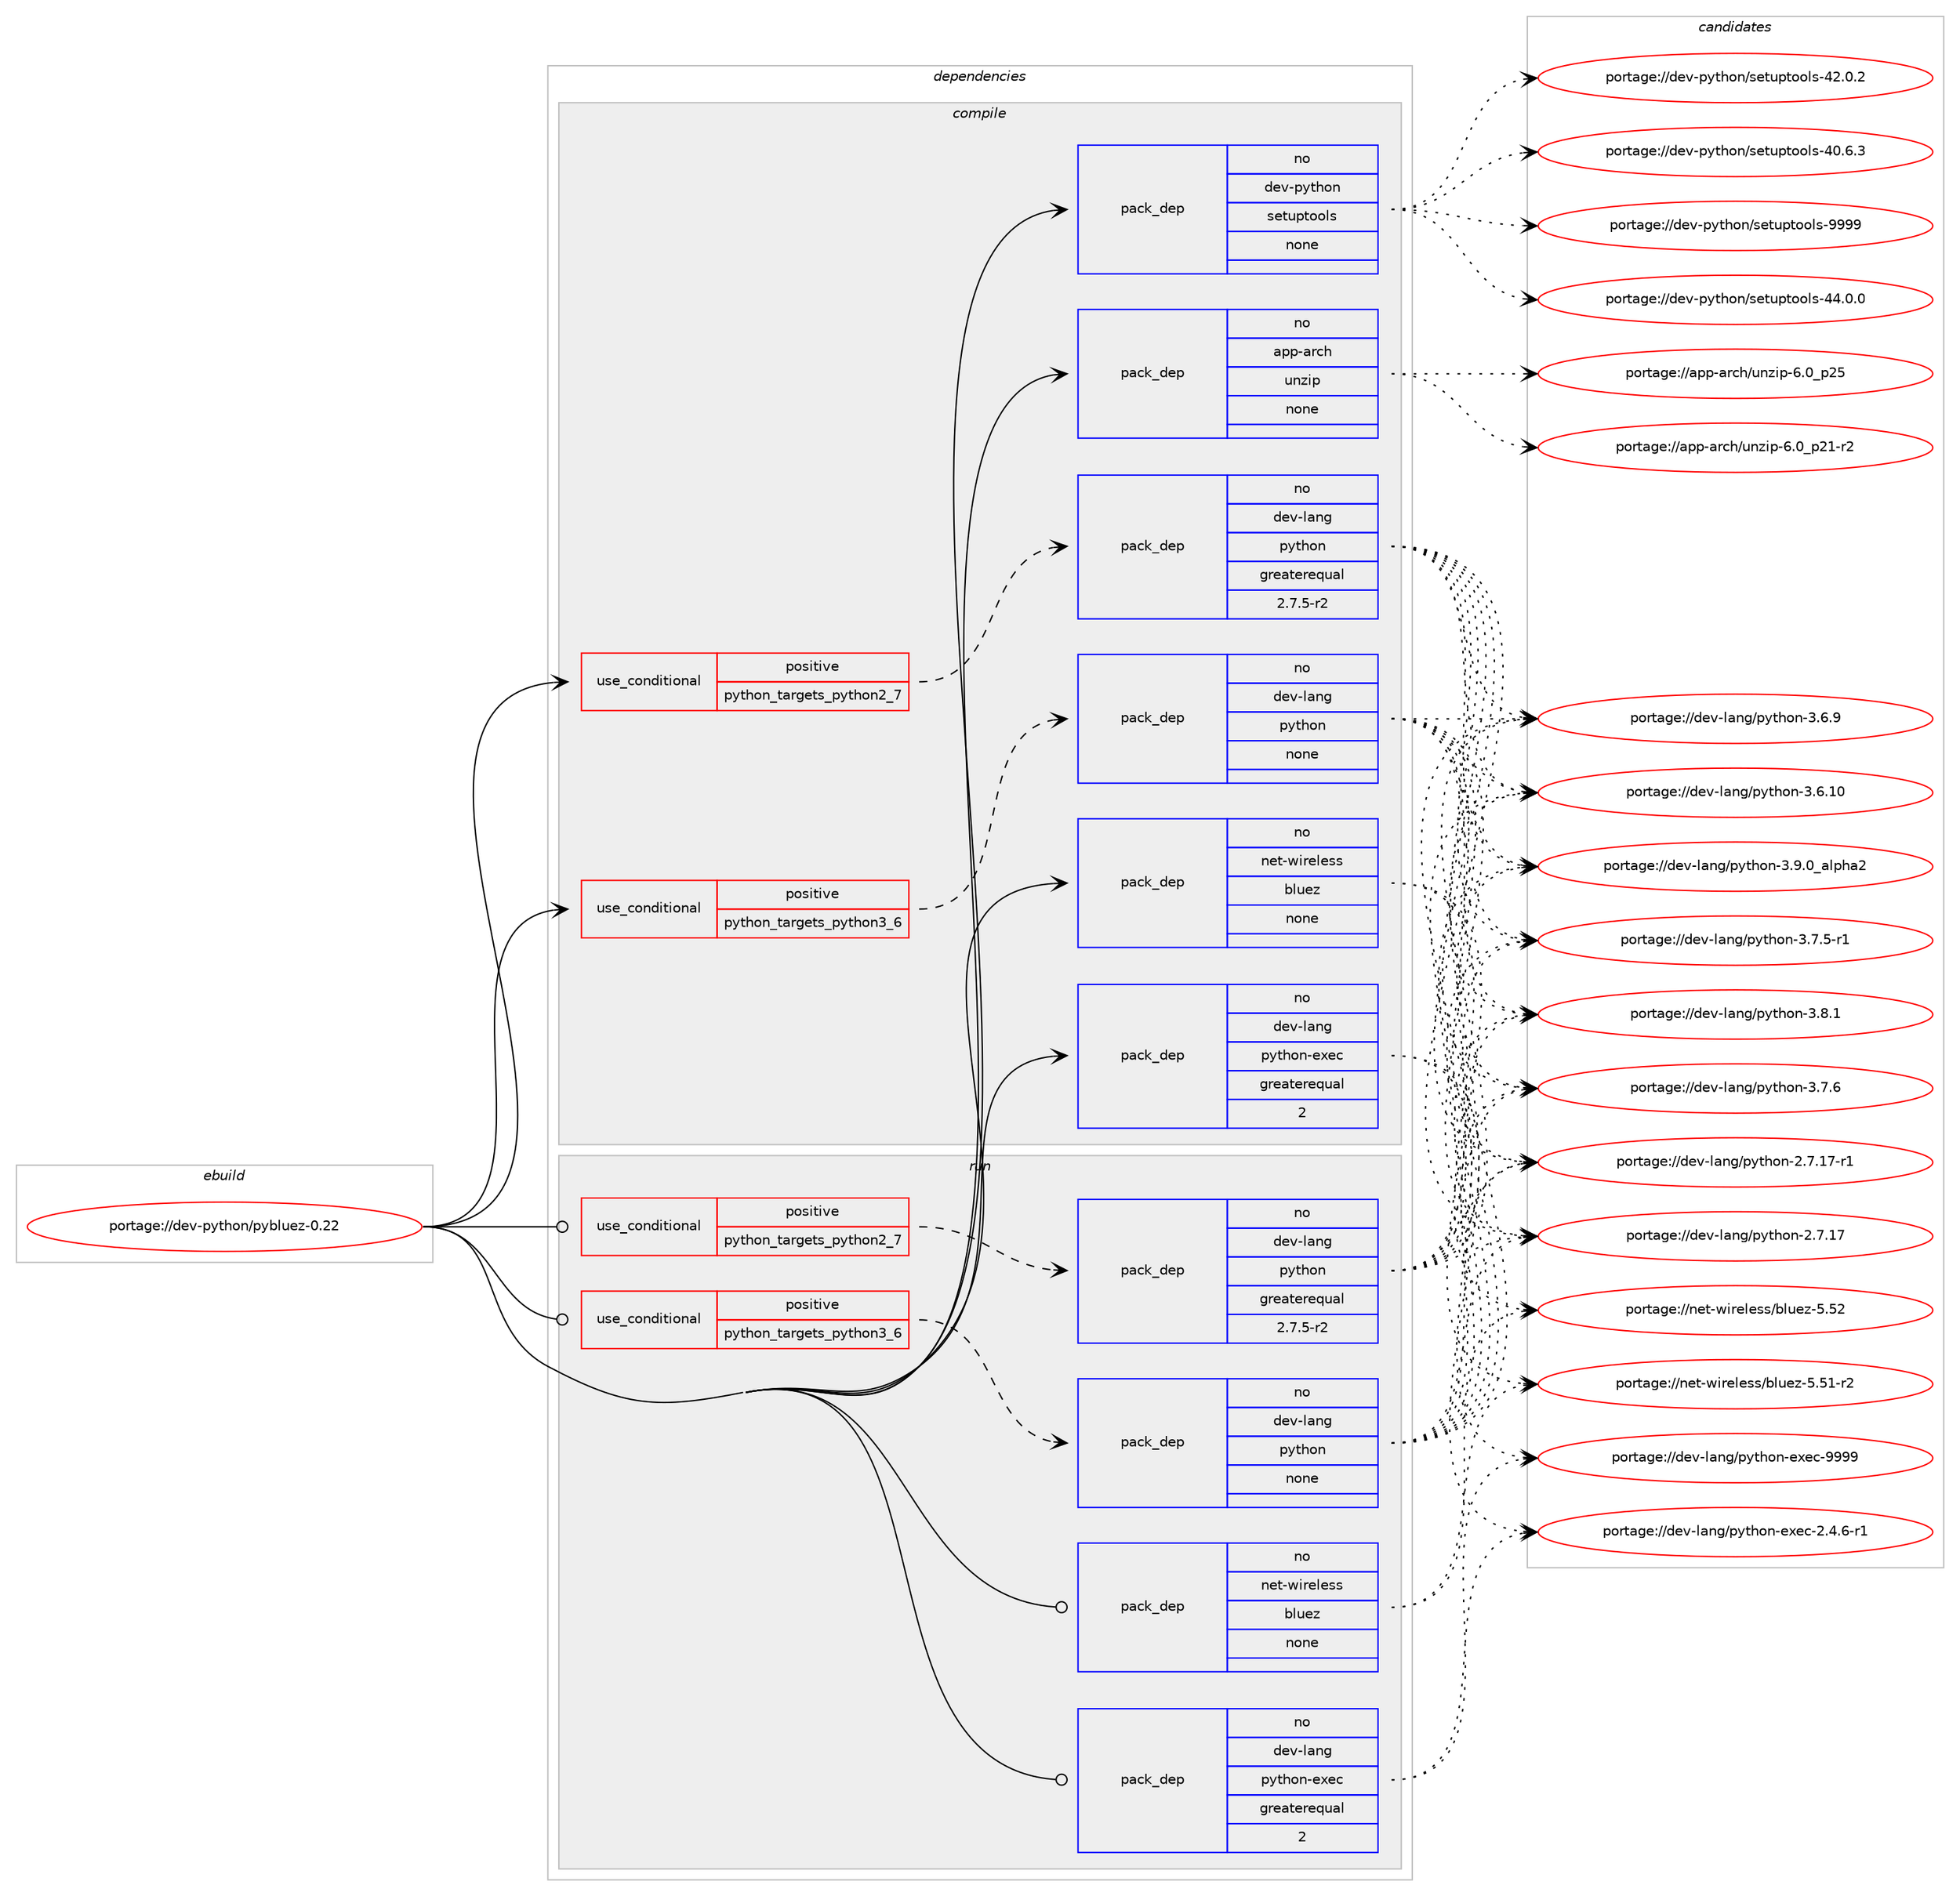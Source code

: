 digraph prolog {

# *************
# Graph options
# *************

newrank=true;
concentrate=true;
compound=true;
graph [rankdir=LR,fontname=Helvetica,fontsize=10,ranksep=1.5];#, ranksep=2.5, nodesep=0.2];
edge  [arrowhead=vee];
node  [fontname=Helvetica,fontsize=10];

# **********
# The ebuild
# **********

subgraph cluster_leftcol {
color=gray;
label=<<i>ebuild</i>>;
id [label="portage://dev-python/pybluez-0.22", color=red, width=4, href="../dev-python/pybluez-0.22.svg"];
}

# ****************
# The dependencies
# ****************

subgraph cluster_midcol {
color=gray;
label=<<i>dependencies</i>>;
subgraph cluster_compile {
fillcolor="#eeeeee";
style=filled;
label=<<i>compile</i>>;
subgraph cond109954 {
dependency439663 [label=<<TABLE BORDER="0" CELLBORDER="1" CELLSPACING="0" CELLPADDING="4"><TR><TD ROWSPAN="3" CELLPADDING="10">use_conditional</TD></TR><TR><TD>positive</TD></TR><TR><TD>python_targets_python2_7</TD></TR></TABLE>>, shape=none, color=red];
subgraph pack324771 {
dependency439664 [label=<<TABLE BORDER="0" CELLBORDER="1" CELLSPACING="0" CELLPADDING="4" WIDTH="220"><TR><TD ROWSPAN="6" CELLPADDING="30">pack_dep</TD></TR><TR><TD WIDTH="110">no</TD></TR><TR><TD>dev-lang</TD></TR><TR><TD>python</TD></TR><TR><TD>greaterequal</TD></TR><TR><TD>2.7.5-r2</TD></TR></TABLE>>, shape=none, color=blue];
}
dependency439663:e -> dependency439664:w [weight=20,style="dashed",arrowhead="vee"];
}
id:e -> dependency439663:w [weight=20,style="solid",arrowhead="vee"];
subgraph cond109955 {
dependency439665 [label=<<TABLE BORDER="0" CELLBORDER="1" CELLSPACING="0" CELLPADDING="4"><TR><TD ROWSPAN="3" CELLPADDING="10">use_conditional</TD></TR><TR><TD>positive</TD></TR><TR><TD>python_targets_python3_6</TD></TR></TABLE>>, shape=none, color=red];
subgraph pack324772 {
dependency439666 [label=<<TABLE BORDER="0" CELLBORDER="1" CELLSPACING="0" CELLPADDING="4" WIDTH="220"><TR><TD ROWSPAN="6" CELLPADDING="30">pack_dep</TD></TR><TR><TD WIDTH="110">no</TD></TR><TR><TD>dev-lang</TD></TR><TR><TD>python</TD></TR><TR><TD>none</TD></TR><TR><TD></TD></TR></TABLE>>, shape=none, color=blue];
}
dependency439665:e -> dependency439666:w [weight=20,style="dashed",arrowhead="vee"];
}
id:e -> dependency439665:w [weight=20,style="solid",arrowhead="vee"];
subgraph pack324773 {
dependency439667 [label=<<TABLE BORDER="0" CELLBORDER="1" CELLSPACING="0" CELLPADDING="4" WIDTH="220"><TR><TD ROWSPAN="6" CELLPADDING="30">pack_dep</TD></TR><TR><TD WIDTH="110">no</TD></TR><TR><TD>app-arch</TD></TR><TR><TD>unzip</TD></TR><TR><TD>none</TD></TR><TR><TD></TD></TR></TABLE>>, shape=none, color=blue];
}
id:e -> dependency439667:w [weight=20,style="solid",arrowhead="vee"];
subgraph pack324774 {
dependency439668 [label=<<TABLE BORDER="0" CELLBORDER="1" CELLSPACING="0" CELLPADDING="4" WIDTH="220"><TR><TD ROWSPAN="6" CELLPADDING="30">pack_dep</TD></TR><TR><TD WIDTH="110">no</TD></TR><TR><TD>dev-lang</TD></TR><TR><TD>python-exec</TD></TR><TR><TD>greaterequal</TD></TR><TR><TD>2</TD></TR></TABLE>>, shape=none, color=blue];
}
id:e -> dependency439668:w [weight=20,style="solid",arrowhead="vee"];
subgraph pack324775 {
dependency439669 [label=<<TABLE BORDER="0" CELLBORDER="1" CELLSPACING="0" CELLPADDING="4" WIDTH="220"><TR><TD ROWSPAN="6" CELLPADDING="30">pack_dep</TD></TR><TR><TD WIDTH="110">no</TD></TR><TR><TD>dev-python</TD></TR><TR><TD>setuptools</TD></TR><TR><TD>none</TD></TR><TR><TD></TD></TR></TABLE>>, shape=none, color=blue];
}
id:e -> dependency439669:w [weight=20,style="solid",arrowhead="vee"];
subgraph pack324776 {
dependency439670 [label=<<TABLE BORDER="0" CELLBORDER="1" CELLSPACING="0" CELLPADDING="4" WIDTH="220"><TR><TD ROWSPAN="6" CELLPADDING="30">pack_dep</TD></TR><TR><TD WIDTH="110">no</TD></TR><TR><TD>net-wireless</TD></TR><TR><TD>bluez</TD></TR><TR><TD>none</TD></TR><TR><TD></TD></TR></TABLE>>, shape=none, color=blue];
}
id:e -> dependency439670:w [weight=20,style="solid",arrowhead="vee"];
}
subgraph cluster_compileandrun {
fillcolor="#eeeeee";
style=filled;
label=<<i>compile and run</i>>;
}
subgraph cluster_run {
fillcolor="#eeeeee";
style=filled;
label=<<i>run</i>>;
subgraph cond109956 {
dependency439671 [label=<<TABLE BORDER="0" CELLBORDER="1" CELLSPACING="0" CELLPADDING="4"><TR><TD ROWSPAN="3" CELLPADDING="10">use_conditional</TD></TR><TR><TD>positive</TD></TR><TR><TD>python_targets_python2_7</TD></TR></TABLE>>, shape=none, color=red];
subgraph pack324777 {
dependency439672 [label=<<TABLE BORDER="0" CELLBORDER="1" CELLSPACING="0" CELLPADDING="4" WIDTH="220"><TR><TD ROWSPAN="6" CELLPADDING="30">pack_dep</TD></TR><TR><TD WIDTH="110">no</TD></TR><TR><TD>dev-lang</TD></TR><TR><TD>python</TD></TR><TR><TD>greaterequal</TD></TR><TR><TD>2.7.5-r2</TD></TR></TABLE>>, shape=none, color=blue];
}
dependency439671:e -> dependency439672:w [weight=20,style="dashed",arrowhead="vee"];
}
id:e -> dependency439671:w [weight=20,style="solid",arrowhead="odot"];
subgraph cond109957 {
dependency439673 [label=<<TABLE BORDER="0" CELLBORDER="1" CELLSPACING="0" CELLPADDING="4"><TR><TD ROWSPAN="3" CELLPADDING="10">use_conditional</TD></TR><TR><TD>positive</TD></TR><TR><TD>python_targets_python3_6</TD></TR></TABLE>>, shape=none, color=red];
subgraph pack324778 {
dependency439674 [label=<<TABLE BORDER="0" CELLBORDER="1" CELLSPACING="0" CELLPADDING="4" WIDTH="220"><TR><TD ROWSPAN="6" CELLPADDING="30">pack_dep</TD></TR><TR><TD WIDTH="110">no</TD></TR><TR><TD>dev-lang</TD></TR><TR><TD>python</TD></TR><TR><TD>none</TD></TR><TR><TD></TD></TR></TABLE>>, shape=none, color=blue];
}
dependency439673:e -> dependency439674:w [weight=20,style="dashed",arrowhead="vee"];
}
id:e -> dependency439673:w [weight=20,style="solid",arrowhead="odot"];
subgraph pack324779 {
dependency439675 [label=<<TABLE BORDER="0" CELLBORDER="1" CELLSPACING="0" CELLPADDING="4" WIDTH="220"><TR><TD ROWSPAN="6" CELLPADDING="30">pack_dep</TD></TR><TR><TD WIDTH="110">no</TD></TR><TR><TD>dev-lang</TD></TR><TR><TD>python-exec</TD></TR><TR><TD>greaterequal</TD></TR><TR><TD>2</TD></TR></TABLE>>, shape=none, color=blue];
}
id:e -> dependency439675:w [weight=20,style="solid",arrowhead="odot"];
subgraph pack324780 {
dependency439676 [label=<<TABLE BORDER="0" CELLBORDER="1" CELLSPACING="0" CELLPADDING="4" WIDTH="220"><TR><TD ROWSPAN="6" CELLPADDING="30">pack_dep</TD></TR><TR><TD WIDTH="110">no</TD></TR><TR><TD>net-wireless</TD></TR><TR><TD>bluez</TD></TR><TR><TD>none</TD></TR><TR><TD></TD></TR></TABLE>>, shape=none, color=blue];
}
id:e -> dependency439676:w [weight=20,style="solid",arrowhead="odot"];
}
}

# **************
# The candidates
# **************

subgraph cluster_choices {
rank=same;
color=gray;
label=<<i>candidates</i>>;

subgraph choice324771 {
color=black;
nodesep=1;
choice10010111845108971101034711212111610411111045514657464895971081121049750 [label="portage://dev-lang/python-3.9.0_alpha2", color=red, width=4,href="../dev-lang/python-3.9.0_alpha2.svg"];
choice100101118451089711010347112121116104111110455146564649 [label="portage://dev-lang/python-3.8.1", color=red, width=4,href="../dev-lang/python-3.8.1.svg"];
choice100101118451089711010347112121116104111110455146554654 [label="portage://dev-lang/python-3.7.6", color=red, width=4,href="../dev-lang/python-3.7.6.svg"];
choice1001011184510897110103471121211161041111104551465546534511449 [label="portage://dev-lang/python-3.7.5-r1", color=red, width=4,href="../dev-lang/python-3.7.5-r1.svg"];
choice100101118451089711010347112121116104111110455146544657 [label="portage://dev-lang/python-3.6.9", color=red, width=4,href="../dev-lang/python-3.6.9.svg"];
choice10010111845108971101034711212111610411111045514654464948 [label="portage://dev-lang/python-3.6.10", color=red, width=4,href="../dev-lang/python-3.6.10.svg"];
choice100101118451089711010347112121116104111110455046554649554511449 [label="portage://dev-lang/python-2.7.17-r1", color=red, width=4,href="../dev-lang/python-2.7.17-r1.svg"];
choice10010111845108971101034711212111610411111045504655464955 [label="portage://dev-lang/python-2.7.17", color=red, width=4,href="../dev-lang/python-2.7.17.svg"];
dependency439664:e -> choice10010111845108971101034711212111610411111045514657464895971081121049750:w [style=dotted,weight="100"];
dependency439664:e -> choice100101118451089711010347112121116104111110455146564649:w [style=dotted,weight="100"];
dependency439664:e -> choice100101118451089711010347112121116104111110455146554654:w [style=dotted,weight="100"];
dependency439664:e -> choice1001011184510897110103471121211161041111104551465546534511449:w [style=dotted,weight="100"];
dependency439664:e -> choice100101118451089711010347112121116104111110455146544657:w [style=dotted,weight="100"];
dependency439664:e -> choice10010111845108971101034711212111610411111045514654464948:w [style=dotted,weight="100"];
dependency439664:e -> choice100101118451089711010347112121116104111110455046554649554511449:w [style=dotted,weight="100"];
dependency439664:e -> choice10010111845108971101034711212111610411111045504655464955:w [style=dotted,weight="100"];
}
subgraph choice324772 {
color=black;
nodesep=1;
choice10010111845108971101034711212111610411111045514657464895971081121049750 [label="portage://dev-lang/python-3.9.0_alpha2", color=red, width=4,href="../dev-lang/python-3.9.0_alpha2.svg"];
choice100101118451089711010347112121116104111110455146564649 [label="portage://dev-lang/python-3.8.1", color=red, width=4,href="../dev-lang/python-3.8.1.svg"];
choice100101118451089711010347112121116104111110455146554654 [label="portage://dev-lang/python-3.7.6", color=red, width=4,href="../dev-lang/python-3.7.6.svg"];
choice1001011184510897110103471121211161041111104551465546534511449 [label="portage://dev-lang/python-3.7.5-r1", color=red, width=4,href="../dev-lang/python-3.7.5-r1.svg"];
choice100101118451089711010347112121116104111110455146544657 [label="portage://dev-lang/python-3.6.9", color=red, width=4,href="../dev-lang/python-3.6.9.svg"];
choice10010111845108971101034711212111610411111045514654464948 [label="portage://dev-lang/python-3.6.10", color=red, width=4,href="../dev-lang/python-3.6.10.svg"];
choice100101118451089711010347112121116104111110455046554649554511449 [label="portage://dev-lang/python-2.7.17-r1", color=red, width=4,href="../dev-lang/python-2.7.17-r1.svg"];
choice10010111845108971101034711212111610411111045504655464955 [label="portage://dev-lang/python-2.7.17", color=red, width=4,href="../dev-lang/python-2.7.17.svg"];
dependency439666:e -> choice10010111845108971101034711212111610411111045514657464895971081121049750:w [style=dotted,weight="100"];
dependency439666:e -> choice100101118451089711010347112121116104111110455146564649:w [style=dotted,weight="100"];
dependency439666:e -> choice100101118451089711010347112121116104111110455146554654:w [style=dotted,weight="100"];
dependency439666:e -> choice1001011184510897110103471121211161041111104551465546534511449:w [style=dotted,weight="100"];
dependency439666:e -> choice100101118451089711010347112121116104111110455146544657:w [style=dotted,weight="100"];
dependency439666:e -> choice10010111845108971101034711212111610411111045514654464948:w [style=dotted,weight="100"];
dependency439666:e -> choice100101118451089711010347112121116104111110455046554649554511449:w [style=dotted,weight="100"];
dependency439666:e -> choice10010111845108971101034711212111610411111045504655464955:w [style=dotted,weight="100"];
}
subgraph choice324773 {
color=black;
nodesep=1;
choice971121124597114991044711711012210511245544648951125053 [label="portage://app-arch/unzip-6.0_p25", color=red, width=4,href="../app-arch/unzip-6.0_p25.svg"];
choice9711211245971149910447117110122105112455446489511250494511450 [label="portage://app-arch/unzip-6.0_p21-r2", color=red, width=4,href="../app-arch/unzip-6.0_p21-r2.svg"];
dependency439667:e -> choice971121124597114991044711711012210511245544648951125053:w [style=dotted,weight="100"];
dependency439667:e -> choice9711211245971149910447117110122105112455446489511250494511450:w [style=dotted,weight="100"];
}
subgraph choice324774 {
color=black;
nodesep=1;
choice10010111845108971101034711212111610411111045101120101994557575757 [label="portage://dev-lang/python-exec-9999", color=red, width=4,href="../dev-lang/python-exec-9999.svg"];
choice10010111845108971101034711212111610411111045101120101994550465246544511449 [label="portage://dev-lang/python-exec-2.4.6-r1", color=red, width=4,href="../dev-lang/python-exec-2.4.6-r1.svg"];
dependency439668:e -> choice10010111845108971101034711212111610411111045101120101994557575757:w [style=dotted,weight="100"];
dependency439668:e -> choice10010111845108971101034711212111610411111045101120101994550465246544511449:w [style=dotted,weight="100"];
}
subgraph choice324775 {
color=black;
nodesep=1;
choice10010111845112121116104111110471151011161171121161111111081154557575757 [label="portage://dev-python/setuptools-9999", color=red, width=4,href="../dev-python/setuptools-9999.svg"];
choice100101118451121211161041111104711510111611711211611111110811545525246484648 [label="portage://dev-python/setuptools-44.0.0", color=red, width=4,href="../dev-python/setuptools-44.0.0.svg"];
choice100101118451121211161041111104711510111611711211611111110811545525046484650 [label="portage://dev-python/setuptools-42.0.2", color=red, width=4,href="../dev-python/setuptools-42.0.2.svg"];
choice100101118451121211161041111104711510111611711211611111110811545524846544651 [label="portage://dev-python/setuptools-40.6.3", color=red, width=4,href="../dev-python/setuptools-40.6.3.svg"];
dependency439669:e -> choice10010111845112121116104111110471151011161171121161111111081154557575757:w [style=dotted,weight="100"];
dependency439669:e -> choice100101118451121211161041111104711510111611711211611111110811545525246484648:w [style=dotted,weight="100"];
dependency439669:e -> choice100101118451121211161041111104711510111611711211611111110811545525046484650:w [style=dotted,weight="100"];
dependency439669:e -> choice100101118451121211161041111104711510111611711211611111110811545524846544651:w [style=dotted,weight="100"];
}
subgraph choice324776 {
color=black;
nodesep=1;
choice1101011164511910511410110810111511547981081171011224553465350 [label="portage://net-wireless/bluez-5.52", color=red, width=4,href="../net-wireless/bluez-5.52.svg"];
choice11010111645119105114101108101115115479810811710112245534653494511450 [label="portage://net-wireless/bluez-5.51-r2", color=red, width=4,href="../net-wireless/bluez-5.51-r2.svg"];
dependency439670:e -> choice1101011164511910511410110810111511547981081171011224553465350:w [style=dotted,weight="100"];
dependency439670:e -> choice11010111645119105114101108101115115479810811710112245534653494511450:w [style=dotted,weight="100"];
}
subgraph choice324777 {
color=black;
nodesep=1;
choice10010111845108971101034711212111610411111045514657464895971081121049750 [label="portage://dev-lang/python-3.9.0_alpha2", color=red, width=4,href="../dev-lang/python-3.9.0_alpha2.svg"];
choice100101118451089711010347112121116104111110455146564649 [label="portage://dev-lang/python-3.8.1", color=red, width=4,href="../dev-lang/python-3.8.1.svg"];
choice100101118451089711010347112121116104111110455146554654 [label="portage://dev-lang/python-3.7.6", color=red, width=4,href="../dev-lang/python-3.7.6.svg"];
choice1001011184510897110103471121211161041111104551465546534511449 [label="portage://dev-lang/python-3.7.5-r1", color=red, width=4,href="../dev-lang/python-3.7.5-r1.svg"];
choice100101118451089711010347112121116104111110455146544657 [label="portage://dev-lang/python-3.6.9", color=red, width=4,href="../dev-lang/python-3.6.9.svg"];
choice10010111845108971101034711212111610411111045514654464948 [label="portage://dev-lang/python-3.6.10", color=red, width=4,href="../dev-lang/python-3.6.10.svg"];
choice100101118451089711010347112121116104111110455046554649554511449 [label="portage://dev-lang/python-2.7.17-r1", color=red, width=4,href="../dev-lang/python-2.7.17-r1.svg"];
choice10010111845108971101034711212111610411111045504655464955 [label="portage://dev-lang/python-2.7.17", color=red, width=4,href="../dev-lang/python-2.7.17.svg"];
dependency439672:e -> choice10010111845108971101034711212111610411111045514657464895971081121049750:w [style=dotted,weight="100"];
dependency439672:e -> choice100101118451089711010347112121116104111110455146564649:w [style=dotted,weight="100"];
dependency439672:e -> choice100101118451089711010347112121116104111110455146554654:w [style=dotted,weight="100"];
dependency439672:e -> choice1001011184510897110103471121211161041111104551465546534511449:w [style=dotted,weight="100"];
dependency439672:e -> choice100101118451089711010347112121116104111110455146544657:w [style=dotted,weight="100"];
dependency439672:e -> choice10010111845108971101034711212111610411111045514654464948:w [style=dotted,weight="100"];
dependency439672:e -> choice100101118451089711010347112121116104111110455046554649554511449:w [style=dotted,weight="100"];
dependency439672:e -> choice10010111845108971101034711212111610411111045504655464955:w [style=dotted,weight="100"];
}
subgraph choice324778 {
color=black;
nodesep=1;
choice10010111845108971101034711212111610411111045514657464895971081121049750 [label="portage://dev-lang/python-3.9.0_alpha2", color=red, width=4,href="../dev-lang/python-3.9.0_alpha2.svg"];
choice100101118451089711010347112121116104111110455146564649 [label="portage://dev-lang/python-3.8.1", color=red, width=4,href="../dev-lang/python-3.8.1.svg"];
choice100101118451089711010347112121116104111110455146554654 [label="portage://dev-lang/python-3.7.6", color=red, width=4,href="../dev-lang/python-3.7.6.svg"];
choice1001011184510897110103471121211161041111104551465546534511449 [label="portage://dev-lang/python-3.7.5-r1", color=red, width=4,href="../dev-lang/python-3.7.5-r1.svg"];
choice100101118451089711010347112121116104111110455146544657 [label="portage://dev-lang/python-3.6.9", color=red, width=4,href="../dev-lang/python-3.6.9.svg"];
choice10010111845108971101034711212111610411111045514654464948 [label="portage://dev-lang/python-3.6.10", color=red, width=4,href="../dev-lang/python-3.6.10.svg"];
choice100101118451089711010347112121116104111110455046554649554511449 [label="portage://dev-lang/python-2.7.17-r1", color=red, width=4,href="../dev-lang/python-2.7.17-r1.svg"];
choice10010111845108971101034711212111610411111045504655464955 [label="portage://dev-lang/python-2.7.17", color=red, width=4,href="../dev-lang/python-2.7.17.svg"];
dependency439674:e -> choice10010111845108971101034711212111610411111045514657464895971081121049750:w [style=dotted,weight="100"];
dependency439674:e -> choice100101118451089711010347112121116104111110455146564649:w [style=dotted,weight="100"];
dependency439674:e -> choice100101118451089711010347112121116104111110455146554654:w [style=dotted,weight="100"];
dependency439674:e -> choice1001011184510897110103471121211161041111104551465546534511449:w [style=dotted,weight="100"];
dependency439674:e -> choice100101118451089711010347112121116104111110455146544657:w [style=dotted,weight="100"];
dependency439674:e -> choice10010111845108971101034711212111610411111045514654464948:w [style=dotted,weight="100"];
dependency439674:e -> choice100101118451089711010347112121116104111110455046554649554511449:w [style=dotted,weight="100"];
dependency439674:e -> choice10010111845108971101034711212111610411111045504655464955:w [style=dotted,weight="100"];
}
subgraph choice324779 {
color=black;
nodesep=1;
choice10010111845108971101034711212111610411111045101120101994557575757 [label="portage://dev-lang/python-exec-9999", color=red, width=4,href="../dev-lang/python-exec-9999.svg"];
choice10010111845108971101034711212111610411111045101120101994550465246544511449 [label="portage://dev-lang/python-exec-2.4.6-r1", color=red, width=4,href="../dev-lang/python-exec-2.4.6-r1.svg"];
dependency439675:e -> choice10010111845108971101034711212111610411111045101120101994557575757:w [style=dotted,weight="100"];
dependency439675:e -> choice10010111845108971101034711212111610411111045101120101994550465246544511449:w [style=dotted,weight="100"];
}
subgraph choice324780 {
color=black;
nodesep=1;
choice1101011164511910511410110810111511547981081171011224553465350 [label="portage://net-wireless/bluez-5.52", color=red, width=4,href="../net-wireless/bluez-5.52.svg"];
choice11010111645119105114101108101115115479810811710112245534653494511450 [label="portage://net-wireless/bluez-5.51-r2", color=red, width=4,href="../net-wireless/bluez-5.51-r2.svg"];
dependency439676:e -> choice1101011164511910511410110810111511547981081171011224553465350:w [style=dotted,weight="100"];
dependency439676:e -> choice11010111645119105114101108101115115479810811710112245534653494511450:w [style=dotted,weight="100"];
}
}

}
